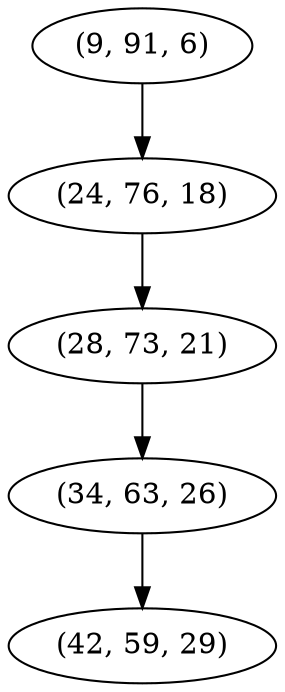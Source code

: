 digraph tree {
    "(9, 91, 6)";
    "(24, 76, 18)";
    "(28, 73, 21)";
    "(34, 63, 26)";
    "(42, 59, 29)";
    "(9, 91, 6)" -> "(24, 76, 18)";
    "(24, 76, 18)" -> "(28, 73, 21)";
    "(28, 73, 21)" -> "(34, 63, 26)";
    "(34, 63, 26)" -> "(42, 59, 29)";
}
